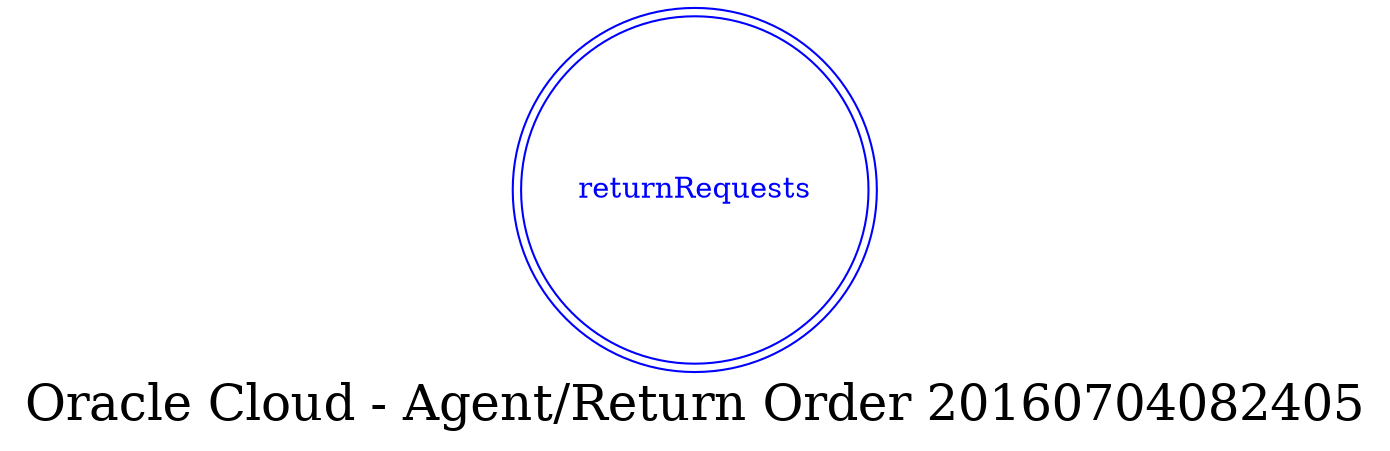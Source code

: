 digraph LexiconGraph {
graph[label="Oracle Cloud - Agent/Return Order 20160704082405", fontsize=24]
splines=true
"returnRequests" [color=blue, fontcolor=blue, shape=doublecircle]
}
